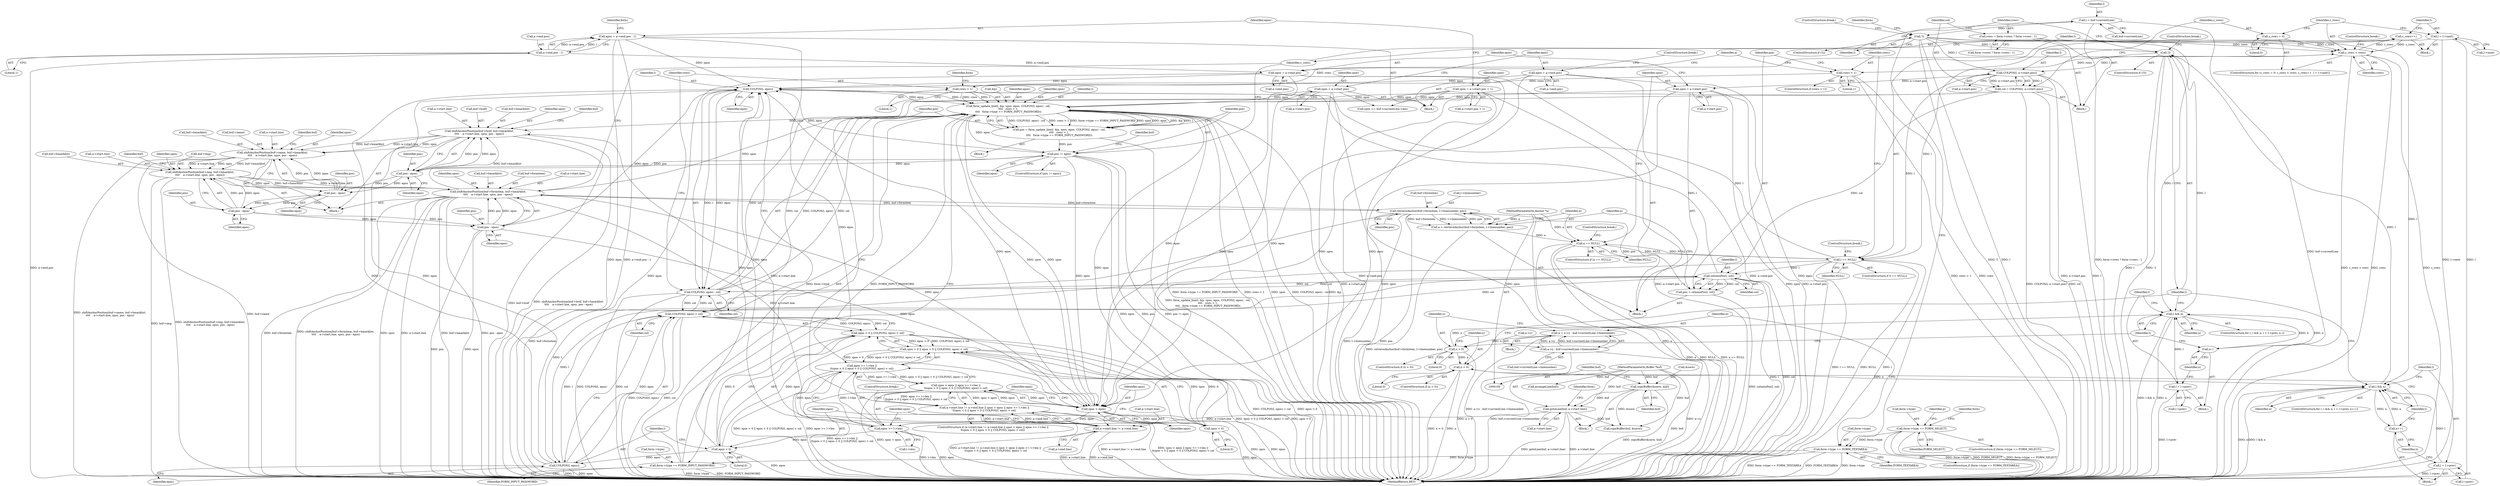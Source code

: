 digraph "0_w3m_7fdc83b0364005a0b5ed869230dd81752ba022e8@pointer" {
"1000453" [label="(Call,COLPOS(l, epos))"];
"1000364" [label="(Call,l == NULL)"];
"1000357" [label="(Call,l = l->next)"];
"1000340" [label="(Call,COLPOS(l, a->start.pos))"];
"1000325" [label="(Call,!l)"];
"1000296" [label="(Call,l && n)"];
"1000300" [label="(Call,l = l->prev)"];
"1000269" [label="(Call,!l)"];
"1000263" [label="(Call,l = buf->currentLine)"];
"1000292" [label="(Call,n > 0)"];
"1000280" [label="(Call,n = a->y - buf->currentLine->linenumber)"];
"1000282" [label="(Call,a->y - buf->currentLine->linenumber)"];
"1000305" [label="(Call,n--)"];
"1000313" [label="(Call,l && n)"];
"1000317" [label="(Call,l = l->prev)"];
"1000309" [label="(Call,n < 0)"];
"1000322" [label="(Call,n++)"];
"1000389" [label="(Call,a == NULL)"];
"1000378" [label="(Call,a = retrieveAnchor(buf->formitem, l->linenumber, pos))"];
"1000380" [label="(Call,retrieveAnchor(buf->formitem, l->linenumber, pos))"];
"1000518" [label="(Call,shiftAnchorPosition(buf->formitem, buf->hmarklist,\n\t\t\t\t    a->start.line, spos, pos - epos))"];
"1000502" [label="(Call,shiftAnchorPosition(buf->img, buf->hmarklist,\n\t\t\t\t    a->start.line, spos, pos - epos))"];
"1000486" [label="(Call,shiftAnchorPosition(buf->name, buf->hmarklist,\n\t\t\t\t    a->start.line, spos, pos - epos))"];
"1000470" [label="(Call,shiftAnchorPosition(buf->href, buf->hmarklist,\n\t\t\t\t    a->start.line, spos, pos - epos))"];
"1000409" [label="(Call,a->start.line != a->end.line)"];
"1000121" [label="(Call,gotoLine(buf, a->start.line))"];
"1000117" [label="(Call,copyBuffer(&save, buf))"];
"1000102" [label="(MethodParameterIn,Buffer *buf)"];
"1000446" [label="(Call,form_update_line(l, &p, spos, epos, COLPOS(l, epos) - col,\n\t\t\t\t   rows > 1,\n\t\t\t\t   form->type == FORM_INPUT_PASSWORD))"];
"1000453" [label="(Call,COLPOS(l, epos))"];
"1000375" [label="(Call,columnPos(l, col))"];
"1000338" [label="(Call,col = COLPOS(l, a->start.pos))"];
"1000452" [label="(Call,COLPOS(l, epos) - col)"];
"1000438" [label="(Call,COLPOS(l, epos) < col)"];
"1000439" [label="(Call,COLPOS(l, epos))"];
"1000435" [label="(Call,epos < 0)"];
"1000425" [label="(Call,epos >= l->len)"];
"1000421" [label="(Call,spos > epos)"];
"1000393" [label="(Call,spos = a->start.pos)"];
"1000156" [label="(Call,spos = a->start.pos + 1)"];
"1000140" [label="(Call,spos = a->start.pos)"];
"1000531" [label="(Call,pos - epos)"];
"1000515" [label="(Call,pos - epos)"];
"1000499" [label="(Call,pos - epos)"];
"1000483" [label="(Call,pos - epos)"];
"1000466" [label="(Call,pos != epos)"];
"1000444" [label="(Call,pos = form_update_line(l, &p, spos, epos, COLPOS(l, epos) - col,\n\t\t\t\t   rows > 1,\n\t\t\t\t   form->type == FORM_INPUT_PASSWORD))"];
"1000400" [label="(Call,epos = a->end.pos)"];
"1000167" [label="(Call,a->end.pos - 1)"];
"1000165" [label="(Call,epos = a->end.pos - 1)"];
"1000147" [label="(Call,epos = a->end.pos)"];
"1000431" [label="(Call,spos < 0)"];
"1000457" [label="(Call,rows > 1)"];
"1000369" [label="(Call,rows > 1)"];
"1000351" [label="(Call,c_rows < rows)"];
"1000355" [label="(Call,c_rows++)"];
"1000348" [label="(Call,c_rows = 0)"];
"1000328" [label="(Call,rows = form->rows ? form->rows : 1)"];
"1000460" [label="(Call,form->type == FORM_INPUT_PASSWORD)"];
"1000273" [label="(Call,form->type == FORM_TEXTAREA)"];
"1000230" [label="(Call,form->type == FORM_SELECT)"];
"1000373" [label="(Call,pos = columnPos(l, col))"];
"1000101" [label="(MethodParameterIn,Anchor *a)"];
"1000420" [label="(Call,spos > epos || epos >= l->len ||\n\t\tspos < 0 || epos < 0 || COLPOS(l, epos) < col)"];
"1000408" [label="(Call,a->start.line != a->end.line || spos > epos || epos >= l->len ||\n\t\tspos < 0 || epos < 0 || COLPOS(l, epos) < col)"];
"1000424" [label="(Call,epos >= l->len ||\n\t\tspos < 0 || epos < 0 || COLPOS(l, epos) < col)"];
"1000434" [label="(Call,epos < 0 || COLPOS(l, epos) < col)"];
"1000430" [label="(Call,spos < 0 || epos < 0 || COLPOS(l, epos) < col)"];
"1000441" [label="(Identifier,epos)"];
"1000530" [label="(Identifier,spos)"];
"1000457" [label="(Call,rows > 1)"];
"1000253" [label="(Identifier,form)"];
"1000487" [label="(Call,buf->name)"];
"1000389" [label="(Call,a == NULL)"];
"1000264" [label="(Identifier,l)"];
"1000520" [label="(Identifier,buf)"];
"1000484" [label="(Identifier,pos)"];
"1000454" [label="(Identifier,l)"];
"1000293" [label="(Identifier,n)"];
"1000339" [label="(Identifier,col)"];
"1000466" [label="(Call,pos != epos)"];
"1000325" [label="(Call,!l)"];
"1000436" [label="(Identifier,epos)"];
"1000298" [label="(Identifier,n)"];
"1000422" [label="(Identifier,spos)"];
"1000392" [label="(ControlStructure,break;)"];
"1000533" [label="(Identifier,epos)"];
"1000132" [label="(Block,)"];
"1000358" [label="(Identifier,l)"];
"1000402" [label="(Call,a->end.pos)"];
"1000167" [label="(Call,a->end.pos - 1)"];
"1000263" [label="(Call,l = buf->currentLine)"];
"1000431" [label="(Call,spos < 0)"];
"1000324" [label="(ControlStructure,if (!l))"];
"1000435" [label="(Call,epos < 0)"];
"1000427" [label="(Call,l->len)"];
"1000453" [label="(Call,COLPOS(l, epos))"];
"1000514" [label="(Identifier,spos)"];
"1000448" [label="(Call,&p)"];
"1000296" [label="(Call,l && n)"];
"1000522" [label="(Call,buf->hmarklist)"];
"1000371" [label="(Literal,1)"];
"1000270" [label="(Identifier,l)"];
"1000390" [label="(Identifier,a)"];
"1000469" [label="(Block,)"];
"1000315" [label="(Identifier,n)"];
"1000378" [label="(Call,a = retrieveAnchor(buf->formitem, l->linenumber, pos))"];
"1000302" [label="(Call,l->prev)"];
"1000485" [label="(Identifier,epos)"];
"1000458" [label="(Identifier,rows)"];
"1000444" [label="(Call,pos = form_update_line(l, &p, spos, epos, COLPOS(l, epos) - col,\n\t\t\t\t   rows > 1,\n\t\t\t\t   form->type == FORM_INPUT_PASSWORD))"];
"1000272" [label="(ControlStructure,if (form->type == FORM_TEXTAREA))"];
"1000231" [label="(Call,form->type)"];
"1000493" [label="(Call,a->start.line)"];
"1000342" [label="(Call,a->start.pos)"];
"1000483" [label="(Call,pos - epos)"];
"1000501" [label="(Identifier,epos)"];
"1000338" [label="(Call,col = COLPOS(l, a->start.pos))"];
"1000148" [label="(Identifier,epos)"];
"1000154" [label="(ControlStructure,break;)"];
"1000460" [label="(Call,form->type == FORM_INPUT_PASSWORD)"];
"1000357" [label="(Call,l = l->next)"];
"1000306" [label="(Identifier,n)"];
"1000388" [label="(ControlStructure,if (a == NULL))"];
"1000142" [label="(Call,a->start.pos)"];
"1000322" [label="(Call,n++)"];
"1000291" [label="(ControlStructure,if (n > 0))"];
"1000269" [label="(Call,!l)"];
"1000118" [label="(Call,&save)"];
"1000500" [label="(Identifier,pos)"];
"1000297" [label="(Identifier,l)"];
"1000149" [label="(Call,a->end.pos)"];
"1000369" [label="(Call,rows > 1)"];
"1000534" [label="(ControlStructure,break;)"];
"1000311" [label="(Literal,0)"];
"1000317" [label="(Call,l = l->prev)"];
"1000381" [label="(Call,buf->formitem)"];
"1000294" [label="(Literal,0)"];
"1000374" [label="(Identifier,pos)"];
"1000432" [label="(Identifier,spos)"];
"1000387" [label="(Identifier,pos)"];
"1000477" [label="(Call,a->start.line)"];
"1000368" [label="(ControlStructure,if (rows > 1))"];
"1000451" [label="(Identifier,epos)"];
"1000518" [label="(Call,shiftAnchorPosition(buf->formitem, buf->hmarklist,\n\t\t\t\t    a->start.line, spos, pos - epos))"];
"1000120" [label="(Identifier,buf)"];
"1000467" [label="(Identifier,pos)"];
"1000283" [label="(Call,a->y)"];
"1000366" [label="(Identifier,NULL)"];
"1000394" [label="(Identifier,spos)"];
"1000515" [label="(Call,pos - epos)"];
"1000401" [label="(Identifier,epos)"];
"1000312" [label="(ControlStructure,for (; l && n; l = l->prev, n++))"];
"1000450" [label="(Identifier,spos)"];
"1000173" [label="(Literal,1)"];
"1000280" [label="(Call,n = a->y - buf->currentLine->linenumber)"];
"1000176" [label="(Identifier,form)"];
"1000352" [label="(Identifier,c_rows)"];
"1000301" [label="(Identifier,l)"];
"1000471" [label="(Call,buf->href)"];
"1000499" [label="(Call,pos - epos)"];
"1000370" [label="(Identifier,rows)"];
"1000354" [label="(Block,)"];
"1000486" [label="(Call,shiftAnchorPosition(buf->name, buf->hmarklist,\n\t\t\t\t    a->start.line, spos, pos - epos))"];
"1000123" [label="(Call,a->start.line)"];
"1000299" [label="(Block,)"];
"1000166" [label="(Identifier,epos)"];
"1000376" [label="(Identifier,l)"];
"1000472" [label="(Identifier,buf)"];
"1000275" [label="(Identifier,form)"];
"1000318" [label="(Identifier,l)"];
"1000229" [label="(ControlStructure,if (form->type == FORM_SELECT))"];
"1000351" [label="(Call,c_rows < rows)"];
"1000465" [label="(ControlStructure,if (pos != epos))"];
"1000121" [label="(Call,gotoLine(buf, a->start.line))"];
"1000305" [label="(Call,n--)"];
"1000445" [label="(Identifier,pos)"];
"1000439" [label="(Call,COLPOS(l, epos))"];
"1000353" [label="(Identifier,rows)"];
"1000367" [label="(ControlStructure,break;)"];
"1000464" [label="(Identifier,FORM_INPUT_PASSWORD)"];
"1000314" [label="(Identifier,l)"];
"1000350" [label="(Literal,0)"];
"1000274" [label="(Call,form->type)"];
"1000130" [label="(Identifier,form)"];
"1000271" [label="(ControlStructure,break;)"];
"1000440" [label="(Identifier,l)"];
"1000426" [label="(Identifier,epos)"];
"1000310" [label="(Identifier,n)"];
"1000158" [label="(Call,a->start.pos + 1)"];
"1000165" [label="(Call,epos = a->end.pos - 1)"];
"1000323" [label="(Identifier,n)"];
"1000468" [label="(Identifier,epos)"];
"1000519" [label="(Call,buf->formitem)"];
"1000295" [label="(ControlStructure,for (; l && n; l = l->prev, n--))"];
"1000282" [label="(Call,a->y - buf->currentLine->linenumber)"];
"1000286" [label="(Call,buf->currentLine->linenumber)"];
"1000300" [label="(Call,l = l->prev)"];
"1000412" [label="(Identifier,a)"];
"1000423" [label="(Identifier,epos)"];
"1000328" [label="(Call,rows = form->rows ? form->rows : 1)"];
"1000379" [label="(Identifier,a)"];
"1000156" [label="(Call,spos = a->start.pos + 1)"];
"1000363" [label="(ControlStructure,if (l == NULL))"];
"1000504" [label="(Identifier,buf)"];
"1000420" [label="(Call,spos > epos || epos >= l->len ||\n\t\tspos < 0 || epos < 0 || COLPOS(l, epos) < col)"];
"1000273" [label="(Call,form->type == FORM_TEXTAREA)"];
"1000281" [label="(Identifier,n)"];
"1000434" [label="(Call,epos < 0 || COLPOS(l, epos) < col)"];
"1000326" [label="(Identifier,l)"];
"1000122" [label="(Identifier,buf)"];
"1000380" [label="(Call,retrieveAnchor(buf->formitem, l->linenumber, pos))"];
"1000189" [label="(Call,spos >= buf->currentLine->len)"];
"1000313" [label="(Call,l && n)"];
"1000237" [label="(Identifier,p)"];
"1000446" [label="(Call,form_update_line(l, &p, spos, epos, COLPOS(l, epos) - col,\n\t\t\t\t   rows > 1,\n\t\t\t\t   form->type == FORM_INPUT_PASSWORD))"];
"1000147" [label="(Call,epos = a->end.pos)"];
"1000292" [label="(Call,n > 0)"];
"1000525" [label="(Call,a->start.line)"];
"1000503" [label="(Call,buf->img)"];
"1000117" [label="(Call,copyBuffer(&save, buf))"];
"1000539" [label="(Call,arrangeLine(buf))"];
"1000141" [label="(Identifier,spos)"];
"1000517" [label="(Identifier,epos)"];
"1000384" [label="(Call,l->linenumber)"];
"1000456" [label="(Identifier,col)"];
"1000308" [label="(ControlStructure,if (n < 0))"];
"1000470" [label="(Call,shiftAnchorPosition(buf->href, buf->hmarklist,\n\t\t\t\t    a->start.line, spos, pos - epos))"];
"1000168" [label="(Call,a->end.pos)"];
"1000340" [label="(Call,COLPOS(l, a->start.pos))"];
"1000373" [label="(Call,pos = columnPos(l, col))"];
"1000474" [label="(Call,buf->hmarklist)"];
"1000355" [label="(Call,c_rows++)"];
"1000430" [label="(Call,spos < 0 || epos < 0 || COLPOS(l, epos) < col)"];
"1000506" [label="(Call,buf->hmarklist)"];
"1000372" [label="(Block,)"];
"1000327" [label="(ControlStructure,break;)"];
"1000319" [label="(Call,l->prev)"];
"1000425" [label="(Call,epos >= l->len)"];
"1000393" [label="(Call,spos = a->start.pos)"];
"1000348" [label="(Call,c_rows = 0)"];
"1000535" [label="(Call,copyBuffer(buf, &save))"];
"1000377" [label="(Identifier,col)"];
"1000452" [label="(Call,COLPOS(l, epos) - col)"];
"1000409" [label="(Call,a->start.line != a->end.line)"];
"1000140" [label="(Call,spos = a->start.pos)"];
"1000459" [label="(Literal,1)"];
"1000316" [label="(Block,)"];
"1000347" [label="(ControlStructure,for (c_rows = 0; c_rows < rows; c_rows++, l = l->next))"];
"1000502" [label="(Call,shiftAnchorPosition(buf->img, buf->hmarklist,\n\t\t\t\t    a->start.line, spos, pos - epos))"];
"1000362" [label="(Block,)"];
"1000424" [label="(Call,epos >= l->len ||\n\t\tspos < 0 || epos < 0 || COLPOS(l, epos) < col)"];
"1000443" [label="(ControlStructure,break;)"];
"1000341" [label="(Identifier,l)"];
"1000498" [label="(Identifier,spos)"];
"1000359" [label="(Call,l->next)"];
"1000438" [label="(Call,COLPOS(l, epos) < col)"];
"1000482" [label="(Identifier,spos)"];
"1000265" [label="(Call,buf->currentLine)"];
"1000516" [label="(Identifier,pos)"];
"1000447" [label="(Identifier,l)"];
"1000455" [label="(Identifier,epos)"];
"1000509" [label="(Call,a->start.line)"];
"1000268" [label="(ControlStructure,if (!l))"];
"1000531" [label="(Call,pos - epos)"];
"1000349" [label="(Identifier,c_rows)"];
"1000408" [label="(Call,a->start.line != a->end.line || spos > epos || epos >= l->len ||\n\t\tspos < 0 || epos < 0 || COLPOS(l, epos) < col)"];
"1000532" [label="(Identifier,pos)"];
"1000400" [label="(Call,epos = a->end.pos)"];
"1000462" [label="(Identifier,form)"];
"1000437" [label="(Literal,0)"];
"1000356" [label="(Identifier,c_rows)"];
"1000488" [label="(Identifier,buf)"];
"1000230" [label="(Call,form->type == FORM_SELECT)"];
"1000364" [label="(Call,l == NULL)"];
"1000395" [label="(Call,a->start.pos)"];
"1000157" [label="(Identifier,spos)"];
"1000461" [label="(Call,form->type)"];
"1000541" [label="(MethodReturn,RET)"];
"1000104" [label="(Block,)"];
"1000102" [label="(MethodParameterIn,Buffer *buf)"];
"1000433" [label="(Literal,0)"];
"1000442" [label="(Identifier,col)"];
"1000410" [label="(Call,a->start.line)"];
"1000407" [label="(ControlStructure,if (a->start.line != a->end.line || spos > epos || epos >= l->len ||\n\t\tspos < 0 || epos < 0 || COLPOS(l, epos) < col))"];
"1000391" [label="(Identifier,NULL)"];
"1000490" [label="(Call,buf->hmarklist)"];
"1000415" [label="(Call,a->end.line)"];
"1000421" [label="(Call,spos > epos)"];
"1000329" [label="(Identifier,rows)"];
"1000365" [label="(Identifier,l)"];
"1000330" [label="(Call,form->rows ? form->rows : 1)"];
"1000178" [label="(Block,)"];
"1000375" [label="(Call,columnPos(l, col))"];
"1000278" [label="(Block,)"];
"1000234" [label="(Identifier,FORM_SELECT)"];
"1000101" [label="(MethodParameterIn,Anchor *a)"];
"1000277" [label="(Identifier,FORM_TEXTAREA)"];
"1000309" [label="(Call,n < 0)"];
"1000453" -> "1000452"  [label="AST: "];
"1000453" -> "1000455"  [label="CFG: "];
"1000454" -> "1000453"  [label="AST: "];
"1000455" -> "1000453"  [label="AST: "];
"1000456" -> "1000453"  [label="CFG: "];
"1000453" -> "1000446"  [label="DDG: l"];
"1000453" -> "1000446"  [label="DDG: epos"];
"1000453" -> "1000452"  [label="DDG: l"];
"1000453" -> "1000452"  [label="DDG: epos"];
"1000364" -> "1000453"  [label="DDG: l"];
"1000375" -> "1000453"  [label="DDG: l"];
"1000439" -> "1000453"  [label="DDG: l"];
"1000439" -> "1000453"  [label="DDG: epos"];
"1000531" -> "1000453"  [label="DDG: epos"];
"1000435" -> "1000453"  [label="DDG: epos"];
"1000466" -> "1000453"  [label="DDG: epos"];
"1000400" -> "1000453"  [label="DDG: epos"];
"1000165" -> "1000453"  [label="DDG: epos"];
"1000425" -> "1000453"  [label="DDG: epos"];
"1000421" -> "1000453"  [label="DDG: epos"];
"1000147" -> "1000453"  [label="DDG: epos"];
"1000364" -> "1000363"  [label="AST: "];
"1000364" -> "1000366"  [label="CFG: "];
"1000365" -> "1000364"  [label="AST: "];
"1000366" -> "1000364"  [label="AST: "];
"1000367" -> "1000364"  [label="CFG: "];
"1000370" -> "1000364"  [label="CFG: "];
"1000364" -> "1000541"  [label="DDG: l"];
"1000364" -> "1000541"  [label="DDG: l == NULL"];
"1000364" -> "1000541"  [label="DDG: NULL"];
"1000357" -> "1000364"  [label="DDG: l"];
"1000340" -> "1000364"  [label="DDG: l"];
"1000389" -> "1000364"  [label="DDG: NULL"];
"1000364" -> "1000375"  [label="DDG: l"];
"1000364" -> "1000389"  [label="DDG: NULL"];
"1000364" -> "1000439"  [label="DDG: l"];
"1000357" -> "1000354"  [label="AST: "];
"1000357" -> "1000359"  [label="CFG: "];
"1000358" -> "1000357"  [label="AST: "];
"1000359" -> "1000357"  [label="AST: "];
"1000352" -> "1000357"  [label="CFG: "];
"1000357" -> "1000541"  [label="DDG: l"];
"1000357" -> "1000541"  [label="DDG: l->next"];
"1000340" -> "1000338"  [label="AST: "];
"1000340" -> "1000342"  [label="CFG: "];
"1000341" -> "1000340"  [label="AST: "];
"1000342" -> "1000340"  [label="AST: "];
"1000338" -> "1000340"  [label="CFG: "];
"1000340" -> "1000541"  [label="DDG: a->start.pos"];
"1000340" -> "1000541"  [label="DDG: l"];
"1000340" -> "1000338"  [label="DDG: l"];
"1000340" -> "1000338"  [label="DDG: a->start.pos"];
"1000325" -> "1000340"  [label="DDG: l"];
"1000269" -> "1000340"  [label="DDG: l"];
"1000340" -> "1000393"  [label="DDG: a->start.pos"];
"1000325" -> "1000324"  [label="AST: "];
"1000325" -> "1000326"  [label="CFG: "];
"1000326" -> "1000325"  [label="AST: "];
"1000327" -> "1000325"  [label="CFG: "];
"1000329" -> "1000325"  [label="CFG: "];
"1000325" -> "1000541"  [label="DDG: l"];
"1000325" -> "1000541"  [label="DDG: !l"];
"1000296" -> "1000325"  [label="DDG: l"];
"1000269" -> "1000325"  [label="DDG: l"];
"1000313" -> "1000325"  [label="DDG: l"];
"1000296" -> "1000295"  [label="AST: "];
"1000296" -> "1000297"  [label="CFG: "];
"1000296" -> "1000298"  [label="CFG: "];
"1000297" -> "1000296"  [label="AST: "];
"1000298" -> "1000296"  [label="AST: "];
"1000301" -> "1000296"  [label="CFG: "];
"1000326" -> "1000296"  [label="CFG: "];
"1000296" -> "1000541"  [label="DDG: n"];
"1000296" -> "1000541"  [label="DDG: l && n"];
"1000300" -> "1000296"  [label="DDG: l"];
"1000269" -> "1000296"  [label="DDG: l"];
"1000292" -> "1000296"  [label="DDG: n"];
"1000305" -> "1000296"  [label="DDG: n"];
"1000296" -> "1000305"  [label="DDG: n"];
"1000300" -> "1000299"  [label="AST: "];
"1000300" -> "1000302"  [label="CFG: "];
"1000301" -> "1000300"  [label="AST: "];
"1000302" -> "1000300"  [label="AST: "];
"1000306" -> "1000300"  [label="CFG: "];
"1000300" -> "1000541"  [label="DDG: l->prev"];
"1000269" -> "1000268"  [label="AST: "];
"1000269" -> "1000270"  [label="CFG: "];
"1000270" -> "1000269"  [label="AST: "];
"1000271" -> "1000269"  [label="CFG: "];
"1000275" -> "1000269"  [label="CFG: "];
"1000269" -> "1000541"  [label="DDG: !l"];
"1000269" -> "1000541"  [label="DDG: l"];
"1000263" -> "1000269"  [label="DDG: l"];
"1000269" -> "1000313"  [label="DDG: l"];
"1000263" -> "1000178"  [label="AST: "];
"1000263" -> "1000265"  [label="CFG: "];
"1000264" -> "1000263"  [label="AST: "];
"1000265" -> "1000263"  [label="AST: "];
"1000270" -> "1000263"  [label="CFG: "];
"1000263" -> "1000541"  [label="DDG: buf->currentLine"];
"1000292" -> "1000291"  [label="AST: "];
"1000292" -> "1000294"  [label="CFG: "];
"1000293" -> "1000292"  [label="AST: "];
"1000294" -> "1000292"  [label="AST: "];
"1000297" -> "1000292"  [label="CFG: "];
"1000310" -> "1000292"  [label="CFG: "];
"1000292" -> "1000541"  [label="DDG: n > 0"];
"1000280" -> "1000292"  [label="DDG: n"];
"1000292" -> "1000309"  [label="DDG: n"];
"1000280" -> "1000278"  [label="AST: "];
"1000280" -> "1000282"  [label="CFG: "];
"1000281" -> "1000280"  [label="AST: "];
"1000282" -> "1000280"  [label="AST: "];
"1000293" -> "1000280"  [label="CFG: "];
"1000280" -> "1000541"  [label="DDG: a->y - buf->currentLine->linenumber"];
"1000282" -> "1000280"  [label="DDG: a->y"];
"1000282" -> "1000280"  [label="DDG: buf->currentLine->linenumber"];
"1000282" -> "1000286"  [label="CFG: "];
"1000283" -> "1000282"  [label="AST: "];
"1000286" -> "1000282"  [label="AST: "];
"1000282" -> "1000541"  [label="DDG: buf->currentLine->linenumber"];
"1000282" -> "1000541"  [label="DDG: a->y"];
"1000305" -> "1000299"  [label="AST: "];
"1000305" -> "1000306"  [label="CFG: "];
"1000306" -> "1000305"  [label="AST: "];
"1000297" -> "1000305"  [label="CFG: "];
"1000313" -> "1000312"  [label="AST: "];
"1000313" -> "1000314"  [label="CFG: "];
"1000313" -> "1000315"  [label="CFG: "];
"1000314" -> "1000313"  [label="AST: "];
"1000315" -> "1000313"  [label="AST: "];
"1000318" -> "1000313"  [label="CFG: "];
"1000326" -> "1000313"  [label="CFG: "];
"1000313" -> "1000541"  [label="DDG: n"];
"1000313" -> "1000541"  [label="DDG: l && n"];
"1000317" -> "1000313"  [label="DDG: l"];
"1000309" -> "1000313"  [label="DDG: n"];
"1000322" -> "1000313"  [label="DDG: n"];
"1000313" -> "1000322"  [label="DDG: n"];
"1000317" -> "1000316"  [label="AST: "];
"1000317" -> "1000319"  [label="CFG: "];
"1000318" -> "1000317"  [label="AST: "];
"1000319" -> "1000317"  [label="AST: "];
"1000323" -> "1000317"  [label="CFG: "];
"1000317" -> "1000541"  [label="DDG: l->prev"];
"1000309" -> "1000308"  [label="AST: "];
"1000309" -> "1000311"  [label="CFG: "];
"1000310" -> "1000309"  [label="AST: "];
"1000311" -> "1000309"  [label="AST: "];
"1000314" -> "1000309"  [label="CFG: "];
"1000326" -> "1000309"  [label="CFG: "];
"1000309" -> "1000541"  [label="DDG: n"];
"1000309" -> "1000541"  [label="DDG: n < 0"];
"1000322" -> "1000316"  [label="AST: "];
"1000322" -> "1000323"  [label="CFG: "];
"1000323" -> "1000322"  [label="AST: "];
"1000314" -> "1000322"  [label="CFG: "];
"1000389" -> "1000388"  [label="AST: "];
"1000389" -> "1000391"  [label="CFG: "];
"1000390" -> "1000389"  [label="AST: "];
"1000391" -> "1000389"  [label="AST: "];
"1000392" -> "1000389"  [label="CFG: "];
"1000394" -> "1000389"  [label="CFG: "];
"1000389" -> "1000541"  [label="DDG: a == NULL"];
"1000389" -> "1000541"  [label="DDG: a"];
"1000389" -> "1000541"  [label="DDG: NULL"];
"1000378" -> "1000389"  [label="DDG: a"];
"1000101" -> "1000389"  [label="DDG: a"];
"1000378" -> "1000372"  [label="AST: "];
"1000378" -> "1000380"  [label="CFG: "];
"1000379" -> "1000378"  [label="AST: "];
"1000380" -> "1000378"  [label="AST: "];
"1000390" -> "1000378"  [label="CFG: "];
"1000378" -> "1000541"  [label="DDG: retrieveAnchor(buf->formitem, l->linenumber, pos)"];
"1000380" -> "1000378"  [label="DDG: buf->formitem"];
"1000380" -> "1000378"  [label="DDG: l->linenumber"];
"1000380" -> "1000378"  [label="DDG: pos"];
"1000101" -> "1000378"  [label="DDG: a"];
"1000380" -> "1000387"  [label="CFG: "];
"1000381" -> "1000380"  [label="AST: "];
"1000384" -> "1000380"  [label="AST: "];
"1000387" -> "1000380"  [label="AST: "];
"1000380" -> "1000541"  [label="DDG: l->linenumber"];
"1000380" -> "1000541"  [label="DDG: pos"];
"1000380" -> "1000541"  [label="DDG: buf->formitem"];
"1000518" -> "1000380"  [label="DDG: buf->formitem"];
"1000373" -> "1000380"  [label="DDG: pos"];
"1000380" -> "1000518"  [label="DDG: buf->formitem"];
"1000518" -> "1000469"  [label="AST: "];
"1000518" -> "1000531"  [label="CFG: "];
"1000519" -> "1000518"  [label="AST: "];
"1000522" -> "1000518"  [label="AST: "];
"1000525" -> "1000518"  [label="AST: "];
"1000530" -> "1000518"  [label="AST: "];
"1000531" -> "1000518"  [label="AST: "];
"1000356" -> "1000518"  [label="CFG: "];
"1000518" -> "1000541"  [label="DDG: a->start.line"];
"1000518" -> "1000541"  [label="DDG: buf->hmarklist"];
"1000518" -> "1000541"  [label="DDG: pos - epos"];
"1000518" -> "1000541"  [label="DDG: buf->formitem"];
"1000518" -> "1000541"  [label="DDG: shiftAnchorPosition(buf->formitem, buf->hmarklist,\n\t\t\t\t    a->start.line, spos, pos - epos)"];
"1000518" -> "1000541"  [label="DDG: spos"];
"1000518" -> "1000409"  [label="DDG: a->start.line"];
"1000518" -> "1000421"  [label="DDG: spos"];
"1000518" -> "1000446"  [label="DDG: spos"];
"1000518" -> "1000470"  [label="DDG: buf->hmarklist"];
"1000502" -> "1000518"  [label="DDG: buf->hmarklist"];
"1000502" -> "1000518"  [label="DDG: a->start.line"];
"1000502" -> "1000518"  [label="DDG: spos"];
"1000531" -> "1000518"  [label="DDG: pos"];
"1000531" -> "1000518"  [label="DDG: epos"];
"1000502" -> "1000469"  [label="AST: "];
"1000502" -> "1000515"  [label="CFG: "];
"1000503" -> "1000502"  [label="AST: "];
"1000506" -> "1000502"  [label="AST: "];
"1000509" -> "1000502"  [label="AST: "];
"1000514" -> "1000502"  [label="AST: "];
"1000515" -> "1000502"  [label="AST: "];
"1000520" -> "1000502"  [label="CFG: "];
"1000502" -> "1000541"  [label="DDG: buf->img"];
"1000502" -> "1000541"  [label="DDG: shiftAnchorPosition(buf->img, buf->hmarklist,\n\t\t\t\t    a->start.line, spos, pos - epos)"];
"1000486" -> "1000502"  [label="DDG: buf->hmarklist"];
"1000486" -> "1000502"  [label="DDG: a->start.line"];
"1000486" -> "1000502"  [label="DDG: spos"];
"1000515" -> "1000502"  [label="DDG: pos"];
"1000515" -> "1000502"  [label="DDG: epos"];
"1000486" -> "1000469"  [label="AST: "];
"1000486" -> "1000499"  [label="CFG: "];
"1000487" -> "1000486"  [label="AST: "];
"1000490" -> "1000486"  [label="AST: "];
"1000493" -> "1000486"  [label="AST: "];
"1000498" -> "1000486"  [label="AST: "];
"1000499" -> "1000486"  [label="AST: "];
"1000504" -> "1000486"  [label="CFG: "];
"1000486" -> "1000541"  [label="DDG: shiftAnchorPosition(buf->name, buf->hmarklist,\n\t\t\t\t    a->start.line, spos, pos - epos)"];
"1000486" -> "1000541"  [label="DDG: buf->name"];
"1000470" -> "1000486"  [label="DDG: buf->hmarklist"];
"1000470" -> "1000486"  [label="DDG: a->start.line"];
"1000470" -> "1000486"  [label="DDG: spos"];
"1000499" -> "1000486"  [label="DDG: pos"];
"1000499" -> "1000486"  [label="DDG: epos"];
"1000470" -> "1000469"  [label="AST: "];
"1000470" -> "1000483"  [label="CFG: "];
"1000471" -> "1000470"  [label="AST: "];
"1000474" -> "1000470"  [label="AST: "];
"1000477" -> "1000470"  [label="AST: "];
"1000482" -> "1000470"  [label="AST: "];
"1000483" -> "1000470"  [label="AST: "];
"1000488" -> "1000470"  [label="CFG: "];
"1000470" -> "1000541"  [label="DDG: buf->href"];
"1000470" -> "1000541"  [label="DDG: shiftAnchorPosition(buf->href, buf->hmarklist,\n\t\t\t\t    a->start.line, spos, pos - epos)"];
"1000409" -> "1000470"  [label="DDG: a->start.line"];
"1000446" -> "1000470"  [label="DDG: spos"];
"1000483" -> "1000470"  [label="DDG: pos"];
"1000483" -> "1000470"  [label="DDG: epos"];
"1000409" -> "1000408"  [label="AST: "];
"1000409" -> "1000415"  [label="CFG: "];
"1000410" -> "1000409"  [label="AST: "];
"1000415" -> "1000409"  [label="AST: "];
"1000422" -> "1000409"  [label="CFG: "];
"1000408" -> "1000409"  [label="CFG: "];
"1000409" -> "1000541"  [label="DDG: a->start.line"];
"1000409" -> "1000541"  [label="DDG: a->end.line"];
"1000409" -> "1000408"  [label="DDG: a->start.line"];
"1000409" -> "1000408"  [label="DDG: a->end.line"];
"1000121" -> "1000409"  [label="DDG: a->start.line"];
"1000121" -> "1000104"  [label="AST: "];
"1000121" -> "1000123"  [label="CFG: "];
"1000122" -> "1000121"  [label="AST: "];
"1000123" -> "1000121"  [label="AST: "];
"1000130" -> "1000121"  [label="CFG: "];
"1000121" -> "1000541"  [label="DDG: a->start.line"];
"1000121" -> "1000541"  [label="DDG: gotoLine(buf, a->start.line)"];
"1000117" -> "1000121"  [label="DDG: buf"];
"1000102" -> "1000121"  [label="DDG: buf"];
"1000121" -> "1000535"  [label="DDG: buf"];
"1000117" -> "1000104"  [label="AST: "];
"1000117" -> "1000120"  [label="CFG: "];
"1000118" -> "1000117"  [label="AST: "];
"1000120" -> "1000117"  [label="AST: "];
"1000122" -> "1000117"  [label="CFG: "];
"1000117" -> "1000541"  [label="DDG: copyBuffer(&save, buf)"];
"1000102" -> "1000117"  [label="DDG: buf"];
"1000117" -> "1000535"  [label="DDG: &save"];
"1000102" -> "1000100"  [label="AST: "];
"1000102" -> "1000541"  [label="DDG: buf"];
"1000102" -> "1000535"  [label="DDG: buf"];
"1000102" -> "1000539"  [label="DDG: buf"];
"1000446" -> "1000444"  [label="AST: "];
"1000446" -> "1000460"  [label="CFG: "];
"1000447" -> "1000446"  [label="AST: "];
"1000448" -> "1000446"  [label="AST: "];
"1000450" -> "1000446"  [label="AST: "];
"1000451" -> "1000446"  [label="AST: "];
"1000452" -> "1000446"  [label="AST: "];
"1000457" -> "1000446"  [label="AST: "];
"1000460" -> "1000446"  [label="AST: "];
"1000444" -> "1000446"  [label="CFG: "];
"1000446" -> "1000541"  [label="DDG: form->type == FORM_INPUT_PASSWORD"];
"1000446" -> "1000541"  [label="DDG: rows > 1"];
"1000446" -> "1000541"  [label="DDG: spos"];
"1000446" -> "1000541"  [label="DDG: COLPOS(l, epos) - col"];
"1000446" -> "1000541"  [label="DDG: &p"];
"1000446" -> "1000421"  [label="DDG: spos"];
"1000446" -> "1000444"  [label="DDG: COLPOS(l, epos) - col"];
"1000446" -> "1000444"  [label="DDG: rows > 1"];
"1000446" -> "1000444"  [label="DDG: form->type == FORM_INPUT_PASSWORD"];
"1000446" -> "1000444"  [label="DDG: spos"];
"1000446" -> "1000444"  [label="DDG: epos"];
"1000446" -> "1000444"  [label="DDG: &p"];
"1000446" -> "1000444"  [label="DDG: l"];
"1000393" -> "1000446"  [label="DDG: spos"];
"1000156" -> "1000446"  [label="DDG: spos"];
"1000140" -> "1000446"  [label="DDG: spos"];
"1000421" -> "1000446"  [label="DDG: spos"];
"1000431" -> "1000446"  [label="DDG: spos"];
"1000452" -> "1000446"  [label="DDG: COLPOS(l, epos)"];
"1000452" -> "1000446"  [label="DDG: col"];
"1000457" -> "1000446"  [label="DDG: rows"];
"1000457" -> "1000446"  [label="DDG: 1"];
"1000460" -> "1000446"  [label="DDG: form->type"];
"1000460" -> "1000446"  [label="DDG: FORM_INPUT_PASSWORD"];
"1000446" -> "1000466"  [label="DDG: epos"];
"1000375" -> "1000373"  [label="AST: "];
"1000375" -> "1000377"  [label="CFG: "];
"1000376" -> "1000375"  [label="AST: "];
"1000377" -> "1000375"  [label="AST: "];
"1000373" -> "1000375"  [label="CFG: "];
"1000375" -> "1000541"  [label="DDG: l"];
"1000375" -> "1000541"  [label="DDG: col"];
"1000375" -> "1000373"  [label="DDG: l"];
"1000375" -> "1000373"  [label="DDG: col"];
"1000338" -> "1000375"  [label="DDG: col"];
"1000452" -> "1000375"  [label="DDG: col"];
"1000375" -> "1000439"  [label="DDG: l"];
"1000375" -> "1000438"  [label="DDG: col"];
"1000375" -> "1000452"  [label="DDG: col"];
"1000338" -> "1000178"  [label="AST: "];
"1000339" -> "1000338"  [label="AST: "];
"1000349" -> "1000338"  [label="CFG: "];
"1000338" -> "1000541"  [label="DDG: col"];
"1000338" -> "1000541"  [label="DDG: COLPOS(l, a->start.pos)"];
"1000338" -> "1000438"  [label="DDG: col"];
"1000338" -> "1000452"  [label="DDG: col"];
"1000452" -> "1000456"  [label="CFG: "];
"1000456" -> "1000452"  [label="AST: "];
"1000458" -> "1000452"  [label="CFG: "];
"1000452" -> "1000541"  [label="DDG: COLPOS(l, epos)"];
"1000452" -> "1000541"  [label="DDG: col"];
"1000452" -> "1000438"  [label="DDG: col"];
"1000438" -> "1000452"  [label="DDG: col"];
"1000438" -> "1000434"  [label="AST: "];
"1000438" -> "1000442"  [label="CFG: "];
"1000439" -> "1000438"  [label="AST: "];
"1000442" -> "1000438"  [label="AST: "];
"1000434" -> "1000438"  [label="CFG: "];
"1000438" -> "1000541"  [label="DDG: col"];
"1000438" -> "1000541"  [label="DDG: COLPOS(l, epos)"];
"1000438" -> "1000434"  [label="DDG: COLPOS(l, epos)"];
"1000438" -> "1000434"  [label="DDG: col"];
"1000439" -> "1000438"  [label="DDG: l"];
"1000439" -> "1000438"  [label="DDG: epos"];
"1000439" -> "1000441"  [label="CFG: "];
"1000440" -> "1000439"  [label="AST: "];
"1000441" -> "1000439"  [label="AST: "];
"1000442" -> "1000439"  [label="CFG: "];
"1000439" -> "1000541"  [label="DDG: l"];
"1000439" -> "1000541"  [label="DDG: epos"];
"1000435" -> "1000439"  [label="DDG: epos"];
"1000435" -> "1000434"  [label="AST: "];
"1000435" -> "1000437"  [label="CFG: "];
"1000436" -> "1000435"  [label="AST: "];
"1000437" -> "1000435"  [label="AST: "];
"1000440" -> "1000435"  [label="CFG: "];
"1000434" -> "1000435"  [label="CFG: "];
"1000435" -> "1000541"  [label="DDG: epos"];
"1000435" -> "1000434"  [label="DDG: epos"];
"1000435" -> "1000434"  [label="DDG: 0"];
"1000425" -> "1000435"  [label="DDG: epos"];
"1000425" -> "1000424"  [label="AST: "];
"1000425" -> "1000427"  [label="CFG: "];
"1000426" -> "1000425"  [label="AST: "];
"1000427" -> "1000425"  [label="AST: "];
"1000432" -> "1000425"  [label="CFG: "];
"1000424" -> "1000425"  [label="CFG: "];
"1000425" -> "1000541"  [label="DDG: l->len"];
"1000425" -> "1000541"  [label="DDG: epos"];
"1000425" -> "1000424"  [label="DDG: epos"];
"1000425" -> "1000424"  [label="DDG: l->len"];
"1000421" -> "1000425"  [label="DDG: epos"];
"1000421" -> "1000420"  [label="AST: "];
"1000421" -> "1000423"  [label="CFG: "];
"1000422" -> "1000421"  [label="AST: "];
"1000423" -> "1000421"  [label="AST: "];
"1000426" -> "1000421"  [label="CFG: "];
"1000420" -> "1000421"  [label="CFG: "];
"1000421" -> "1000541"  [label="DDG: epos"];
"1000421" -> "1000541"  [label="DDG: spos"];
"1000421" -> "1000420"  [label="DDG: spos"];
"1000421" -> "1000420"  [label="DDG: epos"];
"1000393" -> "1000421"  [label="DDG: spos"];
"1000156" -> "1000421"  [label="DDG: spos"];
"1000140" -> "1000421"  [label="DDG: spos"];
"1000531" -> "1000421"  [label="DDG: epos"];
"1000466" -> "1000421"  [label="DDG: epos"];
"1000400" -> "1000421"  [label="DDG: epos"];
"1000165" -> "1000421"  [label="DDG: epos"];
"1000147" -> "1000421"  [label="DDG: epos"];
"1000421" -> "1000431"  [label="DDG: spos"];
"1000393" -> "1000372"  [label="AST: "];
"1000393" -> "1000395"  [label="CFG: "];
"1000394" -> "1000393"  [label="AST: "];
"1000395" -> "1000393"  [label="AST: "];
"1000401" -> "1000393"  [label="CFG: "];
"1000393" -> "1000541"  [label="DDG: spos"];
"1000393" -> "1000541"  [label="DDG: a->start.pos"];
"1000156" -> "1000132"  [label="AST: "];
"1000156" -> "1000158"  [label="CFG: "];
"1000157" -> "1000156"  [label="AST: "];
"1000158" -> "1000156"  [label="AST: "];
"1000166" -> "1000156"  [label="CFG: "];
"1000156" -> "1000541"  [label="DDG: spos"];
"1000156" -> "1000541"  [label="DDG: a->start.pos + 1"];
"1000156" -> "1000189"  [label="DDG: spos"];
"1000140" -> "1000132"  [label="AST: "];
"1000140" -> "1000142"  [label="CFG: "];
"1000141" -> "1000140"  [label="AST: "];
"1000142" -> "1000140"  [label="AST: "];
"1000148" -> "1000140"  [label="CFG: "];
"1000140" -> "1000541"  [label="DDG: a->start.pos"];
"1000140" -> "1000541"  [label="DDG: spos"];
"1000140" -> "1000189"  [label="DDG: spos"];
"1000531" -> "1000533"  [label="CFG: "];
"1000532" -> "1000531"  [label="AST: "];
"1000533" -> "1000531"  [label="AST: "];
"1000531" -> "1000541"  [label="DDG: epos"];
"1000531" -> "1000541"  [label="DDG: pos"];
"1000515" -> "1000531"  [label="DDG: pos"];
"1000515" -> "1000531"  [label="DDG: epos"];
"1000515" -> "1000517"  [label="CFG: "];
"1000516" -> "1000515"  [label="AST: "];
"1000517" -> "1000515"  [label="AST: "];
"1000499" -> "1000515"  [label="DDG: pos"];
"1000499" -> "1000515"  [label="DDG: epos"];
"1000499" -> "1000501"  [label="CFG: "];
"1000500" -> "1000499"  [label="AST: "];
"1000501" -> "1000499"  [label="AST: "];
"1000483" -> "1000499"  [label="DDG: pos"];
"1000483" -> "1000499"  [label="DDG: epos"];
"1000483" -> "1000485"  [label="CFG: "];
"1000484" -> "1000483"  [label="AST: "];
"1000485" -> "1000483"  [label="AST: "];
"1000466" -> "1000483"  [label="DDG: pos"];
"1000466" -> "1000483"  [label="DDG: epos"];
"1000466" -> "1000465"  [label="AST: "];
"1000466" -> "1000468"  [label="CFG: "];
"1000467" -> "1000466"  [label="AST: "];
"1000468" -> "1000466"  [label="AST: "];
"1000472" -> "1000466"  [label="CFG: "];
"1000356" -> "1000466"  [label="CFG: "];
"1000466" -> "1000541"  [label="DDG: epos"];
"1000466" -> "1000541"  [label="DDG: pos"];
"1000466" -> "1000541"  [label="DDG: pos != epos"];
"1000444" -> "1000466"  [label="DDG: pos"];
"1000444" -> "1000362"  [label="AST: "];
"1000445" -> "1000444"  [label="AST: "];
"1000467" -> "1000444"  [label="CFG: "];
"1000444" -> "1000541"  [label="DDG: form_update_line(l, &p, spos, epos, COLPOS(l, epos) - col,\n\t\t\t\t   rows > 1,\n\t\t\t\t   form->type == FORM_INPUT_PASSWORD)"];
"1000400" -> "1000372"  [label="AST: "];
"1000400" -> "1000402"  [label="CFG: "];
"1000401" -> "1000400"  [label="AST: "];
"1000402" -> "1000400"  [label="AST: "];
"1000412" -> "1000400"  [label="CFG: "];
"1000400" -> "1000541"  [label="DDG: epos"];
"1000400" -> "1000541"  [label="DDG: a->end.pos"];
"1000167" -> "1000400"  [label="DDG: a->end.pos"];
"1000167" -> "1000165"  [label="AST: "];
"1000167" -> "1000173"  [label="CFG: "];
"1000168" -> "1000167"  [label="AST: "];
"1000173" -> "1000167"  [label="AST: "];
"1000165" -> "1000167"  [label="CFG: "];
"1000167" -> "1000541"  [label="DDG: a->end.pos"];
"1000167" -> "1000165"  [label="DDG: a->end.pos"];
"1000167" -> "1000165"  [label="DDG: 1"];
"1000165" -> "1000132"  [label="AST: "];
"1000166" -> "1000165"  [label="AST: "];
"1000176" -> "1000165"  [label="CFG: "];
"1000165" -> "1000541"  [label="DDG: epos"];
"1000165" -> "1000541"  [label="DDG: a->end.pos - 1"];
"1000147" -> "1000132"  [label="AST: "];
"1000147" -> "1000149"  [label="CFG: "];
"1000148" -> "1000147"  [label="AST: "];
"1000149" -> "1000147"  [label="AST: "];
"1000154" -> "1000147"  [label="CFG: "];
"1000147" -> "1000541"  [label="DDG: a->end.pos"];
"1000147" -> "1000541"  [label="DDG: epos"];
"1000431" -> "1000430"  [label="AST: "];
"1000431" -> "1000433"  [label="CFG: "];
"1000432" -> "1000431"  [label="AST: "];
"1000433" -> "1000431"  [label="AST: "];
"1000436" -> "1000431"  [label="CFG: "];
"1000430" -> "1000431"  [label="CFG: "];
"1000431" -> "1000541"  [label="DDG: spos"];
"1000431" -> "1000430"  [label="DDG: spos"];
"1000431" -> "1000430"  [label="DDG: 0"];
"1000457" -> "1000459"  [label="CFG: "];
"1000458" -> "1000457"  [label="AST: "];
"1000459" -> "1000457"  [label="AST: "];
"1000462" -> "1000457"  [label="CFG: "];
"1000457" -> "1000351"  [label="DDG: rows"];
"1000369" -> "1000457"  [label="DDG: rows"];
"1000369" -> "1000368"  [label="AST: "];
"1000369" -> "1000371"  [label="CFG: "];
"1000370" -> "1000369"  [label="AST: "];
"1000371" -> "1000369"  [label="AST: "];
"1000374" -> "1000369"  [label="CFG: "];
"1000412" -> "1000369"  [label="CFG: "];
"1000369" -> "1000541"  [label="DDG: rows > 1"];
"1000369" -> "1000541"  [label="DDG: rows"];
"1000351" -> "1000369"  [label="DDG: rows"];
"1000351" -> "1000347"  [label="AST: "];
"1000351" -> "1000353"  [label="CFG: "];
"1000352" -> "1000351"  [label="AST: "];
"1000353" -> "1000351"  [label="AST: "];
"1000365" -> "1000351"  [label="CFG: "];
"1000534" -> "1000351"  [label="CFG: "];
"1000351" -> "1000541"  [label="DDG: c_rows < rows"];
"1000351" -> "1000541"  [label="DDG: rows"];
"1000351" -> "1000541"  [label="DDG: c_rows"];
"1000355" -> "1000351"  [label="DDG: c_rows"];
"1000348" -> "1000351"  [label="DDG: c_rows"];
"1000328" -> "1000351"  [label="DDG: rows"];
"1000351" -> "1000355"  [label="DDG: c_rows"];
"1000355" -> "1000354"  [label="AST: "];
"1000355" -> "1000356"  [label="CFG: "];
"1000356" -> "1000355"  [label="AST: "];
"1000358" -> "1000355"  [label="CFG: "];
"1000348" -> "1000347"  [label="AST: "];
"1000348" -> "1000350"  [label="CFG: "];
"1000349" -> "1000348"  [label="AST: "];
"1000350" -> "1000348"  [label="AST: "];
"1000352" -> "1000348"  [label="CFG: "];
"1000328" -> "1000178"  [label="AST: "];
"1000328" -> "1000330"  [label="CFG: "];
"1000329" -> "1000328"  [label="AST: "];
"1000330" -> "1000328"  [label="AST: "];
"1000339" -> "1000328"  [label="CFG: "];
"1000328" -> "1000541"  [label="DDG: form->rows ? form->rows : 1"];
"1000460" -> "1000464"  [label="CFG: "];
"1000461" -> "1000460"  [label="AST: "];
"1000464" -> "1000460"  [label="AST: "];
"1000460" -> "1000541"  [label="DDG: form->type"];
"1000460" -> "1000541"  [label="DDG: FORM_INPUT_PASSWORD"];
"1000273" -> "1000460"  [label="DDG: form->type"];
"1000273" -> "1000272"  [label="AST: "];
"1000273" -> "1000277"  [label="CFG: "];
"1000274" -> "1000273"  [label="AST: "];
"1000277" -> "1000273"  [label="AST: "];
"1000281" -> "1000273"  [label="CFG: "];
"1000329" -> "1000273"  [label="CFG: "];
"1000273" -> "1000541"  [label="DDG: form->type"];
"1000273" -> "1000541"  [label="DDG: form->type == FORM_TEXTAREA"];
"1000273" -> "1000541"  [label="DDG: FORM_TEXTAREA"];
"1000230" -> "1000273"  [label="DDG: form->type"];
"1000230" -> "1000229"  [label="AST: "];
"1000230" -> "1000234"  [label="CFG: "];
"1000231" -> "1000230"  [label="AST: "];
"1000234" -> "1000230"  [label="AST: "];
"1000237" -> "1000230"  [label="CFG: "];
"1000253" -> "1000230"  [label="CFG: "];
"1000230" -> "1000541"  [label="DDG: form->type"];
"1000230" -> "1000541"  [label="DDG: FORM_SELECT"];
"1000230" -> "1000541"  [label="DDG: form->type == FORM_SELECT"];
"1000373" -> "1000372"  [label="AST: "];
"1000374" -> "1000373"  [label="AST: "];
"1000379" -> "1000373"  [label="CFG: "];
"1000373" -> "1000541"  [label="DDG: columnPos(l, col)"];
"1000101" -> "1000100"  [label="AST: "];
"1000101" -> "1000541"  [label="DDG: a"];
"1000420" -> "1000408"  [label="AST: "];
"1000420" -> "1000424"  [label="CFG: "];
"1000424" -> "1000420"  [label="AST: "];
"1000408" -> "1000420"  [label="CFG: "];
"1000420" -> "1000541"  [label="DDG: epos >= l->len ||\n\t\tspos < 0 || epos < 0 || COLPOS(l, epos) < col"];
"1000420" -> "1000541"  [label="DDG: spos > epos"];
"1000420" -> "1000408"  [label="DDG: spos > epos"];
"1000420" -> "1000408"  [label="DDG: epos >= l->len ||\n\t\tspos < 0 || epos < 0 || COLPOS(l, epos) < col"];
"1000424" -> "1000420"  [label="DDG: epos >= l->len"];
"1000424" -> "1000420"  [label="DDG: spos < 0 || epos < 0 || COLPOS(l, epos) < col"];
"1000408" -> "1000407"  [label="AST: "];
"1000443" -> "1000408"  [label="CFG: "];
"1000445" -> "1000408"  [label="CFG: "];
"1000408" -> "1000541"  [label="DDG: a->start.line != a->end.line"];
"1000408" -> "1000541"  [label="DDG: a->start.line != a->end.line || spos > epos || epos >= l->len ||\n\t\tspos < 0 || epos < 0 || COLPOS(l, epos) < col"];
"1000408" -> "1000541"  [label="DDG: spos > epos || epos >= l->len ||\n\t\tspos < 0 || epos < 0 || COLPOS(l, epos) < col"];
"1000424" -> "1000430"  [label="CFG: "];
"1000430" -> "1000424"  [label="AST: "];
"1000424" -> "1000541"  [label="DDG: epos >= l->len"];
"1000424" -> "1000541"  [label="DDG: spos < 0 || epos < 0 || COLPOS(l, epos) < col"];
"1000430" -> "1000424"  [label="DDG: spos < 0"];
"1000430" -> "1000424"  [label="DDG: epos < 0 || COLPOS(l, epos) < col"];
"1000434" -> "1000430"  [label="AST: "];
"1000430" -> "1000434"  [label="CFG: "];
"1000434" -> "1000541"  [label="DDG: COLPOS(l, epos) < col"];
"1000434" -> "1000541"  [label="DDG: epos < 0"];
"1000434" -> "1000430"  [label="DDG: epos < 0"];
"1000434" -> "1000430"  [label="DDG: COLPOS(l, epos) < col"];
"1000430" -> "1000541"  [label="DDG: epos < 0 || COLPOS(l, epos) < col"];
"1000430" -> "1000541"  [label="DDG: spos < 0"];
}
